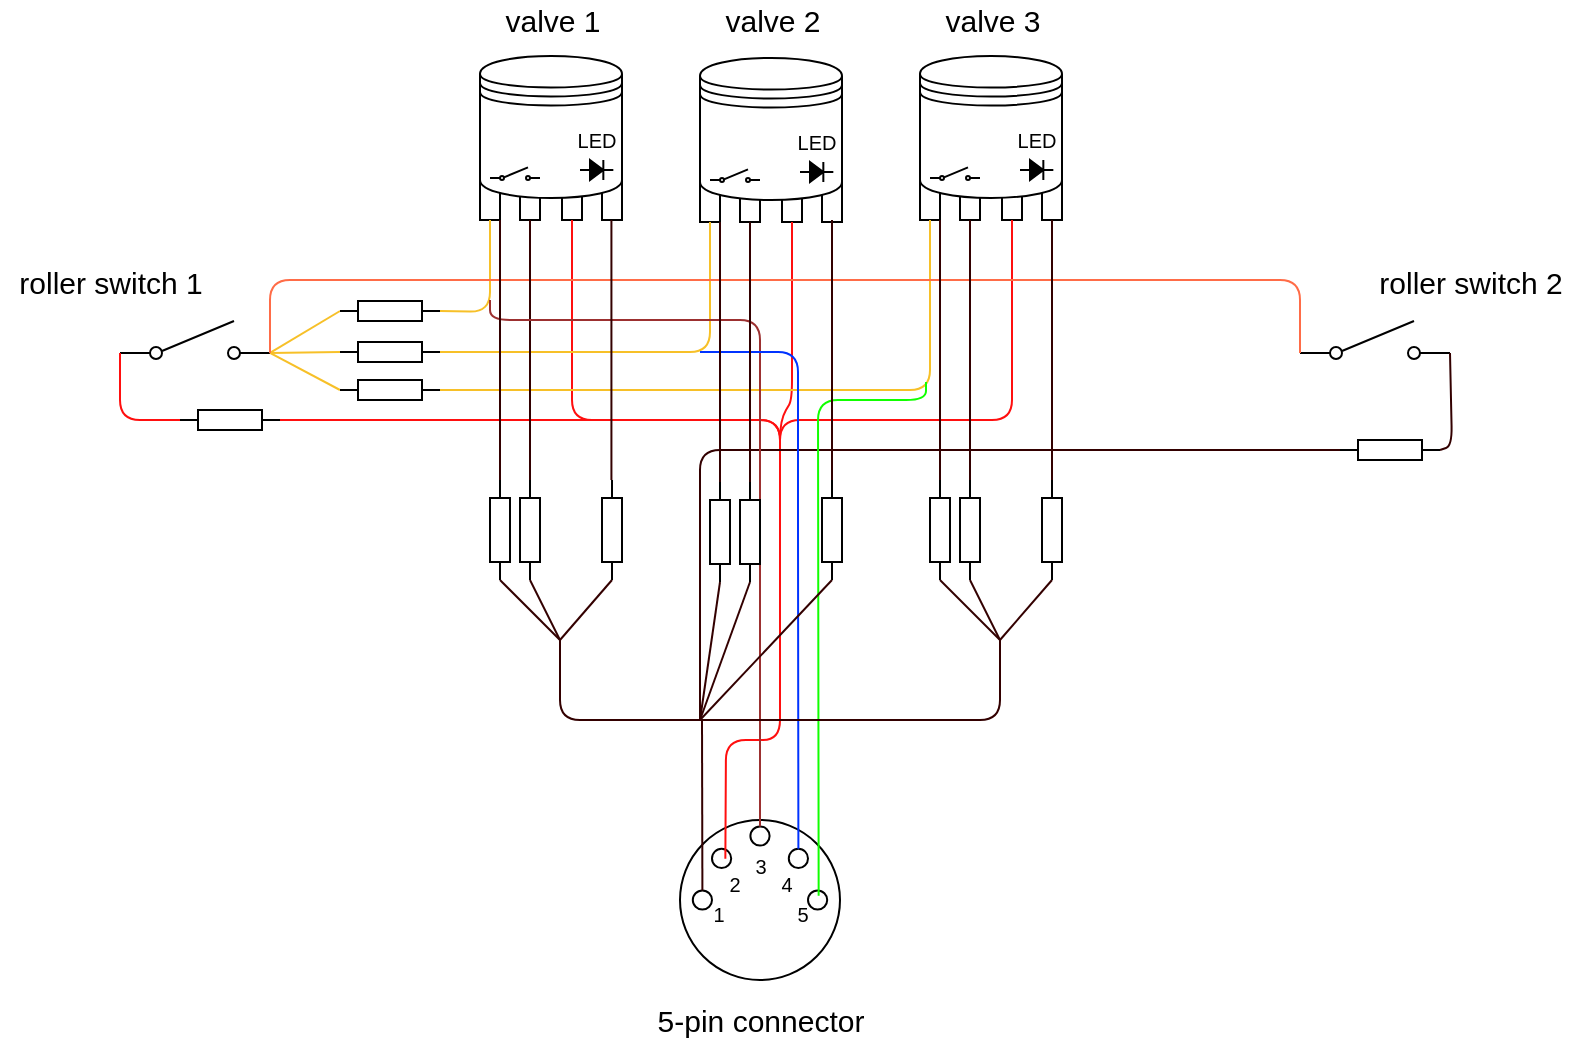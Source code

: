 <mxfile version="13.1.2" type="device"><diagram id="5t5hHVzpDI6CqklISq59" name="Page-1"><mxGraphModel dx="1149" dy="1202" grid="1" gridSize="10" guides="1" tooltips="1" connect="1" arrows="1" fold="1" page="1" pageScale="1" pageWidth="850" pageHeight="1100" math="0" shadow="0"><root><mxCell id="0"/><mxCell id="1" parent="0"/><mxCell id="ByozbtBEm8iSGjEuttmW-53" value="" style="rounded=0;whiteSpace=wrap;html=1;fontSize=10;" vertex="1" parent="1"><mxGeometry x="331" y="330" width="10" height="20" as="geometry"/></mxCell><mxCell id="ByozbtBEm8iSGjEuttmW-54" value="" style="rounded=0;whiteSpace=wrap;html=1;fontSize=10;" vertex="1" parent="1"><mxGeometry x="351" y="330" width="10" height="20" as="geometry"/></mxCell><mxCell id="ByozbtBEm8iSGjEuttmW-2" value="" style="pointerEvents=1;verticalLabelPosition=bottom;shadow=0;dashed=0;align=center;html=1;verticalAlign=top;shape=mxgraph.electrical.resistors.resistor_1;" vertex="1" parent="1"><mxGeometry x="140" y="445" width="50" height="10" as="geometry"/></mxCell><mxCell id="ByozbtBEm8iSGjEuttmW-3" value="" style="pointerEvents=1;verticalLabelPosition=bottom;shadow=0;dashed=0;align=center;html=1;verticalAlign=top;shape=mxgraph.electrical.electro-mechanical.simple_switch;" vertex="1" parent="1"><mxGeometry x="110" y="400.5" width="75" height="19" as="geometry"/></mxCell><mxCell id="ByozbtBEm8iSGjEuttmW-4" value="" style="pointerEvents=1;verticalLabelPosition=bottom;shadow=0;dashed=0;align=center;html=1;verticalAlign=top;shape=mxgraph.electrical.electro-mechanical.simple_switch;" vertex="1" parent="1"><mxGeometry x="700" y="400.5" width="75" height="19" as="geometry"/></mxCell><mxCell id="ByozbtBEm8iSGjEuttmW-19" value="" style="group" vertex="1" connectable="0" parent="1"><mxGeometry x="390" y="650" width="80" height="80" as="geometry"/></mxCell><mxCell id="ByozbtBEm8iSGjEuttmW-5" value="" style="ellipse;whiteSpace=wrap;html=1;" vertex="1" parent="ByozbtBEm8iSGjEuttmW-19"><mxGeometry width="80" height="80" as="geometry"/></mxCell><mxCell id="ByozbtBEm8iSGjEuttmW-6" value="" style="ellipse;whiteSpace=wrap;html=1;" vertex="1" parent="ByozbtBEm8iSGjEuttmW-19"><mxGeometry x="6.4" y="35.2" width="9.6" height="9.6" as="geometry"/></mxCell><mxCell id="ByozbtBEm8iSGjEuttmW-7" value="" style="ellipse;whiteSpace=wrap;html=1;" vertex="1" parent="ByozbtBEm8iSGjEuttmW-19"><mxGeometry x="64.0" y="35.2" width="9.6" height="9.6" as="geometry"/></mxCell><mxCell id="ByozbtBEm8iSGjEuttmW-8" value="" style="ellipse;whiteSpace=wrap;html=1;" vertex="1" parent="ByozbtBEm8iSGjEuttmW-19"><mxGeometry x="35.2" y="3.2" width="9.6" height="9.6" as="geometry"/></mxCell><mxCell id="ByozbtBEm8iSGjEuttmW-9" value="" style="ellipse;whiteSpace=wrap;html=1;" vertex="1" parent="ByozbtBEm8iSGjEuttmW-19"><mxGeometry x="16.0" y="14.4" width="9.6" height="9.6" as="geometry"/></mxCell><mxCell id="ByozbtBEm8iSGjEuttmW-10" value="" style="ellipse;whiteSpace=wrap;html=1;" vertex="1" parent="ByozbtBEm8iSGjEuttmW-19"><mxGeometry x="54.4" y="14.4" width="9.6" height="9.6" as="geometry"/></mxCell><mxCell id="ByozbtBEm8iSGjEuttmW-12" value="&lt;font style=&quot;font-size: 10px;&quot;&gt;1&lt;/font&gt;" style="text;html=1;align=center;verticalAlign=middle;resizable=0;points=[];autosize=1;fontSize=10;" vertex="1" parent="ByozbtBEm8iSGjEuttmW-19"><mxGeometry x="8.79" y="36.984" width="20" height="20" as="geometry"/></mxCell><mxCell id="ByozbtBEm8iSGjEuttmW-13" value="&lt;font style=&quot;font-size: 10px;&quot;&gt;2&lt;/font&gt;" style="text;html=1;align=center;verticalAlign=middle;resizable=0;points=[];autosize=1;fontSize=10;" vertex="1" parent="ByozbtBEm8iSGjEuttmW-19"><mxGeometry x="16.976" y="22.101" width="20" height="20" as="geometry"/></mxCell><mxCell id="ByozbtBEm8iSGjEuttmW-15" value="&lt;font style=&quot;font-size: 10px;&quot;&gt;3&lt;/font&gt;" style="text;html=1;align=center;verticalAlign=middle;resizable=0;points=[];autosize=1;fontSize=10;" vertex="1" parent="ByozbtBEm8iSGjEuttmW-19"><mxGeometry x="29.999" y="12.798" width="20" height="20" as="geometry"/></mxCell><mxCell id="ByozbtBEm8iSGjEuttmW-16" value="&lt;font style=&quot;font-size: 10px;&quot;&gt;4&lt;/font&gt;" style="text;html=1;align=center;verticalAlign=middle;resizable=0;points=[];autosize=1;fontSize=10;" vertex="1" parent="ByozbtBEm8iSGjEuttmW-19"><mxGeometry x="43.023" y="22.101" width="20" height="20" as="geometry"/></mxCell><mxCell id="ByozbtBEm8iSGjEuttmW-17" value="&lt;font style=&quot;font-size: 10px;&quot;&gt;5&lt;/font&gt;" style="text;html=1;align=center;verticalAlign=middle;resizable=0;points=[];autosize=1;fontSize=10;" vertex="1" parent="ByozbtBEm8iSGjEuttmW-19"><mxGeometry x="51.209" y="36.984" width="20" height="20" as="geometry"/></mxCell><mxCell id="ByozbtBEm8iSGjEuttmW-23" value="" style="rounded=0;whiteSpace=wrap;html=1;fontSize=10;" vertex="1" parent="1"><mxGeometry x="290" y="330" width="10" height="20" as="geometry"/></mxCell><mxCell id="ByozbtBEm8iSGjEuttmW-24" value="" style="rounded=0;whiteSpace=wrap;html=1;fontSize=10;" vertex="1" parent="1"><mxGeometry x="310" y="330" width="10" height="20" as="geometry"/></mxCell><mxCell id="ByozbtBEm8iSGjEuttmW-22" value="" style="shape=datastore;whiteSpace=wrap;html=1;" vertex="1" parent="1"><mxGeometry x="290" y="268" width="71" height="71" as="geometry"/></mxCell><mxCell id="ByozbtBEm8iSGjEuttmW-43" value="" style="pointerEvents=1;fillColor=#000000;verticalLabelPosition=bottom;shadow=0;dashed=0;align=center;html=1;verticalAlign=top;shape=mxgraph.electrical.diodes.diode;fontSize=10;" vertex="1" parent="1"><mxGeometry x="340" y="320" width="16.67" height="10" as="geometry"/></mxCell><mxCell id="ByozbtBEm8iSGjEuttmW-47" value="LED" style="text;html=1;align=center;verticalAlign=middle;resizable=0;points=[];autosize=1;fontSize=10;" vertex="1" parent="1"><mxGeometry x="333.33" y="300" width="30" height="20" as="geometry"/></mxCell><mxCell id="ByozbtBEm8iSGjEuttmW-55" value="" style="pointerEvents=1;verticalLabelPosition=bottom;shadow=0;dashed=0;align=center;html=1;verticalAlign=top;shape=mxgraph.electrical.electro-mechanical.simple_switch;fontSize=10;" vertex="1" parent="1"><mxGeometry x="295" y="323.67" width="25" height="6.33" as="geometry"/></mxCell><mxCell id="ByozbtBEm8iSGjEuttmW-56" value="" style="rounded=0;whiteSpace=wrap;html=1;fontSize=10;" vertex="1" parent="1"><mxGeometry x="441" y="331" width="10" height="20" as="geometry"/></mxCell><mxCell id="ByozbtBEm8iSGjEuttmW-57" value="" style="rounded=0;whiteSpace=wrap;html=1;fontSize=10;" vertex="1" parent="1"><mxGeometry x="461" y="331" width="10" height="20" as="geometry"/></mxCell><mxCell id="ByozbtBEm8iSGjEuttmW-58" value="" style="rounded=0;whiteSpace=wrap;html=1;fontSize=10;" vertex="1" parent="1"><mxGeometry x="400" y="331" width="10" height="20" as="geometry"/></mxCell><mxCell id="ByozbtBEm8iSGjEuttmW-59" value="" style="rounded=0;whiteSpace=wrap;html=1;fontSize=10;" vertex="1" parent="1"><mxGeometry x="420" y="331" width="10" height="20" as="geometry"/></mxCell><mxCell id="ByozbtBEm8iSGjEuttmW-60" value="" style="shape=datastore;whiteSpace=wrap;html=1;" vertex="1" parent="1"><mxGeometry x="400" y="269" width="71" height="71" as="geometry"/></mxCell><mxCell id="ByozbtBEm8iSGjEuttmW-61" value="" style="pointerEvents=1;fillColor=#000000;verticalLabelPosition=bottom;shadow=0;dashed=0;align=center;html=1;verticalAlign=top;shape=mxgraph.electrical.diodes.diode;fontSize=10;" vertex="1" parent="1"><mxGeometry x="450" y="321" width="16.67" height="10" as="geometry"/></mxCell><mxCell id="ByozbtBEm8iSGjEuttmW-62" value="LED" style="text;html=1;align=center;verticalAlign=middle;resizable=0;points=[];autosize=1;fontSize=10;" vertex="1" parent="1"><mxGeometry x="443.33" y="301" width="30" height="20" as="geometry"/></mxCell><mxCell id="ByozbtBEm8iSGjEuttmW-63" value="" style="pointerEvents=1;verticalLabelPosition=bottom;shadow=0;dashed=0;align=center;html=1;verticalAlign=top;shape=mxgraph.electrical.electro-mechanical.simple_switch;fontSize=10;" vertex="1" parent="1"><mxGeometry x="405" y="324.67" width="25" height="6.33" as="geometry"/></mxCell><mxCell id="ByozbtBEm8iSGjEuttmW-64" value="" style="rounded=0;whiteSpace=wrap;html=1;fontSize=10;" vertex="1" parent="1"><mxGeometry x="551" y="330" width="10" height="20" as="geometry"/></mxCell><mxCell id="ByozbtBEm8iSGjEuttmW-65" value="" style="rounded=0;whiteSpace=wrap;html=1;fontSize=10;" vertex="1" parent="1"><mxGeometry x="571" y="330" width="10" height="20" as="geometry"/></mxCell><mxCell id="ByozbtBEm8iSGjEuttmW-66" value="" style="rounded=0;whiteSpace=wrap;html=1;fontSize=10;" vertex="1" parent="1"><mxGeometry x="510" y="330" width="10" height="20" as="geometry"/></mxCell><mxCell id="ByozbtBEm8iSGjEuttmW-67" value="" style="rounded=0;whiteSpace=wrap;html=1;fontSize=10;" vertex="1" parent="1"><mxGeometry x="530" y="330" width="10" height="20" as="geometry"/></mxCell><mxCell id="ByozbtBEm8iSGjEuttmW-68" value="" style="shape=datastore;whiteSpace=wrap;html=1;" vertex="1" parent="1"><mxGeometry x="510" y="268" width="71" height="71" as="geometry"/></mxCell><mxCell id="ByozbtBEm8iSGjEuttmW-69" value="" style="pointerEvents=1;fillColor=#000000;verticalLabelPosition=bottom;shadow=0;dashed=0;align=center;html=1;verticalAlign=top;shape=mxgraph.electrical.diodes.diode;fontSize=10;" vertex="1" parent="1"><mxGeometry x="560" y="320" width="16.67" height="10" as="geometry"/></mxCell><mxCell id="ByozbtBEm8iSGjEuttmW-70" value="LED" style="text;html=1;align=center;verticalAlign=middle;resizable=0;points=[];autosize=1;fontSize=10;" vertex="1" parent="1"><mxGeometry x="553.33" y="300" width="30" height="20" as="geometry"/></mxCell><mxCell id="ByozbtBEm8iSGjEuttmW-71" value="" style="pointerEvents=1;verticalLabelPosition=bottom;shadow=0;dashed=0;align=center;html=1;verticalAlign=top;shape=mxgraph.electrical.electro-mechanical.simple_switch;fontSize=10;" vertex="1" parent="1"><mxGeometry x="515" y="323.67" width="25" height="6.33" as="geometry"/></mxCell><mxCell id="ByozbtBEm8iSGjEuttmW-79" value="" style="endArrow=none;html=1;fontSize=10;exitX=1;exitY=0.84;exitDx=0;exitDy=0;exitPerimeter=0;strokeColor=#F7C028;" edge="1" parent="1" source="ByozbtBEm8iSGjEuttmW-3"><mxGeometry width="50" height="50" relative="1" as="geometry"><mxPoint x="420" y="480" as="sourcePoint"/><mxPoint x="220" y="416" as="targetPoint"/></mxGeometry></mxCell><mxCell id="ByozbtBEm8iSGjEuttmW-81" value="" style="endArrow=none;html=1;fontSize=10;exitX=1;exitY=0.84;exitDx=0;exitDy=0;exitPerimeter=0;entryX=0;entryY=0.5;entryDx=0;entryDy=0;entryPerimeter=0;strokeColor=#F7C028;" edge="1" parent="1" source="ByozbtBEm8iSGjEuttmW-3" target="ByozbtBEm8iSGjEuttmW-92"><mxGeometry width="50" height="50" relative="1" as="geometry"><mxPoint x="330" y="470" as="sourcePoint"/><mxPoint x="218.32" y="437.04" as="targetPoint"/></mxGeometry></mxCell><mxCell id="ByozbtBEm8iSGjEuttmW-82" value="" style="endArrow=none;html=1;fontSize=10;entryX=1;entryY=0.84;entryDx=0;entryDy=0;entryPerimeter=0;exitX=0;exitY=0.5;exitDx=0;exitDy=0;exitPerimeter=0;strokeColor=#F7C028;" edge="1" parent="1" source="ByozbtBEm8iSGjEuttmW-91" target="ByozbtBEm8iSGjEuttmW-3"><mxGeometry width="50" height="50" relative="1" as="geometry"><mxPoint x="216.96" y="396.0" as="sourcePoint"/><mxPoint x="380" y="420" as="targetPoint"/></mxGeometry></mxCell><mxCell id="ByozbtBEm8iSGjEuttmW-83" value="" style="endArrow=none;html=1;fontSize=10;exitX=0.285;exitY=-0.136;exitDx=0;exitDy=0;exitPerimeter=0;fillColor=#f8cecc;strokeColor=#FF0F0F;" edge="1" parent="1" source="ByozbtBEm8iSGjEuttmW-13"><mxGeometry width="50" height="50" relative="1" as="geometry"><mxPoint x="400" y="440" as="sourcePoint"/><mxPoint x="440" y="520" as="targetPoint"/><Array as="points"><mxPoint x="413" y="610"/><mxPoint x="440" y="610"/></Array></mxGeometry></mxCell><mxCell id="ByozbtBEm8iSGjEuttmW-84" value="" style="endArrow=none;html=1;fontSize=10;entryX=0.5;entryY=1;entryDx=0;entryDy=0;fillColor=#f8cecc;strokeColor=#FF0F0F;" edge="1" parent="1" target="ByozbtBEm8iSGjEuttmW-56"><mxGeometry width="50" height="50" relative="1" as="geometry"><mxPoint x="440" y="520" as="sourcePoint"/><mxPoint x="440" y="470" as="targetPoint"/><Array as="points"><mxPoint x="440" y="450"/><mxPoint x="446" y="440"/></Array></mxGeometry></mxCell><mxCell id="ByozbtBEm8iSGjEuttmW-86" value="" style="endArrow=none;html=1;fontSize=10;entryX=0.5;entryY=1;entryDx=0;entryDy=0;fillColor=#f8cecc;strokeColor=#FF0F0F;" edge="1" parent="1" target="ByozbtBEm8iSGjEuttmW-53"><mxGeometry width="50" height="50" relative="1" as="geometry"><mxPoint x="440" y="520" as="sourcePoint"/><mxPoint x="345" y="380" as="targetPoint"/><Array as="points"><mxPoint x="440" y="450"/><mxPoint x="336" y="450"/></Array></mxGeometry></mxCell><mxCell id="ByozbtBEm8iSGjEuttmW-87" value="" style="endArrow=none;html=1;fontSize=10;entryX=0.5;entryY=1;entryDx=0;entryDy=0;fillColor=#f8cecc;strokeColor=#FF0F0F;" edge="1" parent="1" target="ByozbtBEm8iSGjEuttmW-64"><mxGeometry width="50" height="50" relative="1" as="geometry"><mxPoint x="440" y="520" as="sourcePoint"/><mxPoint x="450" y="500" as="targetPoint"/><Array as="points"><mxPoint x="440" y="450"/><mxPoint x="556" y="450"/></Array></mxGeometry></mxCell><mxCell id="ByozbtBEm8iSGjEuttmW-88" value="" style="endArrow=none;html=1;fontSize=10;fillColor=#f8cecc;strokeColor=#FF0F0F;" edge="1" parent="1"><mxGeometry width="50" height="50" relative="1" as="geometry"><mxPoint x="440" y="520" as="sourcePoint"/><mxPoint x="190" y="450" as="targetPoint"/><Array as="points"><mxPoint x="440" y="450"/></Array></mxGeometry></mxCell><mxCell id="ByozbtBEm8iSGjEuttmW-89" value="" style="endArrow=none;html=1;strokeColor=#FF0F0F;fontSize=10;exitX=0;exitY=0.5;exitDx=0;exitDy=0;exitPerimeter=0;entryX=0;entryY=0.84;entryDx=0;entryDy=0;entryPerimeter=0;" edge="1" parent="1" source="ByozbtBEm8iSGjEuttmW-2" target="ByozbtBEm8iSGjEuttmW-3"><mxGeometry width="50" height="50" relative="1" as="geometry"><mxPoint x="360" y="560" as="sourcePoint"/><mxPoint x="410" y="510" as="targetPoint"/><Array as="points"><mxPoint x="110" y="450"/></Array></mxGeometry></mxCell><mxCell id="ByozbtBEm8iSGjEuttmW-90" value="" style="pointerEvents=1;verticalLabelPosition=bottom;shadow=0;dashed=0;align=center;html=1;verticalAlign=top;shape=mxgraph.electrical.resistors.resistor_1;" vertex="1" parent="1"><mxGeometry x="220" y="411" width="50" height="10" as="geometry"/></mxCell><mxCell id="ByozbtBEm8iSGjEuttmW-91" value="" style="pointerEvents=1;verticalLabelPosition=bottom;shadow=0;dashed=0;align=center;html=1;verticalAlign=top;shape=mxgraph.electrical.resistors.resistor_1;" vertex="1" parent="1"><mxGeometry x="220" y="390.5" width="50" height="10" as="geometry"/></mxCell><mxCell id="ByozbtBEm8iSGjEuttmW-92" value="" style="pointerEvents=1;verticalLabelPosition=bottom;shadow=0;dashed=0;align=center;html=1;verticalAlign=top;shape=mxgraph.electrical.resistors.resistor_1;" vertex="1" parent="1"><mxGeometry x="220" y="430" width="50" height="10" as="geometry"/></mxCell><mxCell id="ByozbtBEm8iSGjEuttmW-95" value="" style="endArrow=none;html=1;strokeColor=#F7C028;fontSize=10;entryX=1;entryY=0.5;entryDx=0;entryDy=0;entryPerimeter=0;exitX=0.5;exitY=1;exitDx=0;exitDy=0;" edge="1" parent="1" source="ByozbtBEm8iSGjEuttmW-23" target="ByozbtBEm8iSGjEuttmW-91"><mxGeometry width="50" height="50" relative="1" as="geometry"><mxPoint x="350" y="490" as="sourcePoint"/><mxPoint x="400" y="440" as="targetPoint"/><Array as="points"><mxPoint x="295" y="396"/></Array></mxGeometry></mxCell><mxCell id="ByozbtBEm8iSGjEuttmW-96" value="" style="endArrow=none;html=1;strokeColor=#F7C028;fontSize=10;exitX=1;exitY=0.5;exitDx=0;exitDy=0;exitPerimeter=0;entryX=0.5;entryY=1;entryDx=0;entryDy=0;" edge="1" parent="1" source="ByozbtBEm8iSGjEuttmW-90" target="ByozbtBEm8iSGjEuttmW-58"><mxGeometry width="50" height="50" relative="1" as="geometry"><mxPoint x="350" y="490" as="sourcePoint"/><mxPoint x="400" y="440" as="targetPoint"/><Array as="points"><mxPoint x="405" y="416"/></Array></mxGeometry></mxCell><mxCell id="ByozbtBEm8iSGjEuttmW-97" value="" style="endArrow=none;html=1;strokeColor=#F7C028;fontSize=10;exitX=1;exitY=0.5;exitDx=0;exitDy=0;exitPerimeter=0;entryX=0.5;entryY=1;entryDx=0;entryDy=0;" edge="1" parent="1" source="ByozbtBEm8iSGjEuttmW-92" target="ByozbtBEm8iSGjEuttmW-66"><mxGeometry width="50" height="50" relative="1" as="geometry"><mxPoint x="350" y="490" as="sourcePoint"/><mxPoint x="400" y="440" as="targetPoint"/><Array as="points"><mxPoint x="515" y="435"/></Array></mxGeometry></mxCell><mxCell id="ByozbtBEm8iSGjEuttmW-98" value="" style="endArrow=none;html=1;strokeColor=#FF6C47;fontSize=10;exitX=1;exitY=0.84;exitDx=0;exitDy=0;exitPerimeter=0;entryX=0;entryY=0.84;entryDx=0;entryDy=0;entryPerimeter=0;" edge="1" parent="1" source="ByozbtBEm8iSGjEuttmW-3" target="ByozbtBEm8iSGjEuttmW-4"><mxGeometry width="50" height="50" relative="1" as="geometry"><mxPoint x="300" y="510" as="sourcePoint"/><mxPoint x="350" y="460" as="targetPoint"/><Array as="points"><mxPoint x="185" y="380"/><mxPoint x="700" y="380"/></Array></mxGeometry></mxCell><mxCell id="ByozbtBEm8iSGjEuttmW-99" value="" style="endArrow=none;html=1;strokeColor=#330000;fontSize=10;entryX=0;entryY=0.5;entryDx=0;entryDy=0;entryPerimeter=0;" edge="1" parent="1" target="ByozbtBEm8iSGjEuttmW-100"><mxGeometry width="50" height="50" relative="1" as="geometry"><mxPoint x="400" y="600" as="sourcePoint"/><mxPoint x="690" y="460" as="targetPoint"/><Array as="points"><mxPoint x="400" y="465"/></Array></mxGeometry></mxCell><mxCell id="ByozbtBEm8iSGjEuttmW-100" value="" style="pointerEvents=1;verticalLabelPosition=bottom;shadow=0;dashed=0;align=center;html=1;verticalAlign=top;shape=mxgraph.electrical.resistors.resistor_1;" vertex="1" parent="1"><mxGeometry x="720" y="460" width="50" height="10" as="geometry"/></mxCell><mxCell id="ByozbtBEm8iSGjEuttmW-101" value="" style="endArrow=none;html=1;strokeColor=#330000;fontSize=10;entryX=1;entryY=0.5;entryDx=0;entryDy=0;entryPerimeter=0;exitX=1;exitY=0.84;exitDx=0;exitDy=0;exitPerimeter=0;" edge="1" parent="1" source="ByozbtBEm8iSGjEuttmW-4" target="ByozbtBEm8iSGjEuttmW-100"><mxGeometry width="50" height="50" relative="1" as="geometry"><mxPoint x="520" y="600" as="sourcePoint"/><mxPoint x="570" y="550" as="targetPoint"/><Array as="points"><mxPoint x="776" y="463"/></Array></mxGeometry></mxCell><mxCell id="ByozbtBEm8iSGjEuttmW-102" value="" style="endArrow=none;html=1;strokeColor=#330000;fontSize=10;entryX=0.5;entryY=1;entryDx=0;entryDy=0;" edge="1" parent="1" target="ByozbtBEm8iSGjEuttmW-24"><mxGeometry width="50" height="50" relative="1" as="geometry"><mxPoint x="315" y="480" as="sourcePoint"/><mxPoint x="440" y="550" as="targetPoint"/></mxGeometry></mxCell><mxCell id="ByozbtBEm8iSGjEuttmW-103" value="" style="endArrow=none;html=1;strokeColor=#9C3030;fontSize=10;exitX=0.5;exitY=0;exitDx=0;exitDy=0;" edge="1" parent="1" source="ByozbtBEm8iSGjEuttmW-8"><mxGeometry width="50" height="50" relative="1" as="geometry"><mxPoint x="295" y="410" as="sourcePoint"/><mxPoint x="295" y="390" as="targetPoint"/><Array as="points"><mxPoint x="430" y="400"/><mxPoint x="295" y="400"/></Array></mxGeometry></mxCell><mxCell id="ByozbtBEm8iSGjEuttmW-104" value="" style="endArrow=none;html=1;strokeColor=#0033FF;fontSize=10;exitX=0.5;exitY=0;exitDx=0;exitDy=0;" edge="1" parent="1" source="ByozbtBEm8iSGjEuttmW-10"><mxGeometry width="50" height="50" relative="1" as="geometry"><mxPoint x="390" y="600" as="sourcePoint"/><mxPoint x="400" y="416" as="targetPoint"/><Array as="points"><mxPoint x="449" y="500"/><mxPoint x="449" y="416"/></Array></mxGeometry></mxCell><mxCell id="ByozbtBEm8iSGjEuttmW-105" value="" style="endArrow=none;html=1;strokeColor=#11FF00;fontSize=10;exitX=0.906;exitY=0.044;exitDx=0;exitDy=0;exitPerimeter=0;" edge="1" parent="1" source="ByozbtBEm8iSGjEuttmW-17"><mxGeometry width="50" height="50" relative="1" as="geometry"><mxPoint x="390" y="600" as="sourcePoint"/><mxPoint x="513" y="431" as="targetPoint"/><Array as="points"><mxPoint x="459" y="440"/><mxPoint x="513" y="440"/></Array></mxGeometry></mxCell><mxCell id="ByozbtBEm8iSGjEuttmW-106" value="" style="endArrow=none;html=1;strokeColor=#330000;fontSize=10;exitX=0.5;exitY=0;exitDx=0;exitDy=0;" edge="1" parent="1" source="ByozbtBEm8iSGjEuttmW-6"><mxGeometry width="50" height="50" relative="1" as="geometry"><mxPoint x="450" y="650" as="sourcePoint"/><mxPoint x="401" y="600" as="targetPoint"/></mxGeometry></mxCell><mxCell id="ByozbtBEm8iSGjEuttmW-107" value="" style="endArrow=none;html=1;strokeColor=#330000;fontSize=10;entryX=0.5;entryY=1;entryDx=0;entryDy=0;" edge="1" parent="1"><mxGeometry width="50" height="50" relative="1" as="geometry"><mxPoint x="355.71" y="480" as="sourcePoint"/><mxPoint x="355.71" y="350" as="targetPoint"/></mxGeometry></mxCell><mxCell id="ByozbtBEm8iSGjEuttmW-108" value="" style="pointerEvents=1;verticalLabelPosition=bottom;shadow=0;dashed=0;align=center;html=1;verticalAlign=top;shape=mxgraph.electrical.resistors.resistor_1;direction=south;" vertex="1" parent="1"><mxGeometry x="310" y="480" width="10" height="50" as="geometry"/></mxCell><mxCell id="ByozbtBEm8iSGjEuttmW-109" value="" style="pointerEvents=1;verticalLabelPosition=bottom;shadow=0;dashed=0;align=center;html=1;verticalAlign=top;shape=mxgraph.electrical.resistors.resistor_1;direction=south;" vertex="1" parent="1"><mxGeometry x="351" y="480" width="10" height="50" as="geometry"/></mxCell><mxCell id="ByozbtBEm8iSGjEuttmW-110" value="" style="endArrow=none;html=1;strokeColor=#330000;fontSize=10;entryX=0.5;entryY=1;entryDx=0;entryDy=0;" edge="1" parent="1"><mxGeometry width="50" height="50" relative="1" as="geometry"><mxPoint x="300" y="480" as="sourcePoint"/><mxPoint x="300" y="350" as="targetPoint"/></mxGeometry></mxCell><mxCell id="ByozbtBEm8iSGjEuttmW-111" value="" style="pointerEvents=1;verticalLabelPosition=bottom;shadow=0;dashed=0;align=center;html=1;verticalAlign=top;shape=mxgraph.electrical.resistors.resistor_1;direction=south;" vertex="1" parent="1"><mxGeometry x="295" y="480" width="10" height="50" as="geometry"/></mxCell><mxCell id="ByozbtBEm8iSGjEuttmW-112" value="" style="endArrow=none;html=1;strokeColor=#330000;fontSize=10;entryX=1;entryY=0.5;entryDx=0;entryDy=0;entryPerimeter=0;" edge="1" parent="1" target="ByozbtBEm8iSGjEuttmW-111"><mxGeometry width="50" height="50" relative="1" as="geometry"><mxPoint x="330" y="560" as="sourcePoint"/><mxPoint x="390" y="490" as="targetPoint"/></mxGeometry></mxCell><mxCell id="ByozbtBEm8iSGjEuttmW-113" value="" style="endArrow=none;html=1;strokeColor=#330000;fontSize=10;entryX=1;entryY=0.5;entryDx=0;entryDy=0;entryPerimeter=0;" edge="1" parent="1" target="ByozbtBEm8iSGjEuttmW-108"><mxGeometry width="50" height="50" relative="1" as="geometry"><mxPoint x="330" y="560" as="sourcePoint"/><mxPoint x="390" y="490" as="targetPoint"/></mxGeometry></mxCell><mxCell id="ByozbtBEm8iSGjEuttmW-114" value="" style="endArrow=none;html=1;strokeColor=#330000;fontSize=10;entryX=1;entryY=0.5;entryDx=0;entryDy=0;entryPerimeter=0;" edge="1" parent="1" target="ByozbtBEm8iSGjEuttmW-109"><mxGeometry width="50" height="50" relative="1" as="geometry"><mxPoint x="330" y="560" as="sourcePoint"/><mxPoint x="390" y="490" as="targetPoint"/></mxGeometry></mxCell><mxCell id="ByozbtBEm8iSGjEuttmW-116" value="" style="endArrow=none;html=1;strokeColor=#330000;fontSize=10;entryX=0.5;entryY=1;entryDx=0;entryDy=0;" edge="1" parent="1"><mxGeometry width="50" height="50" relative="1" as="geometry"><mxPoint x="410" y="481" as="sourcePoint"/><mxPoint x="410" y="351" as="targetPoint"/></mxGeometry></mxCell><mxCell id="ByozbtBEm8iSGjEuttmW-117" value="" style="pointerEvents=1;verticalLabelPosition=bottom;shadow=0;dashed=0;align=center;html=1;verticalAlign=top;shape=mxgraph.electrical.resistors.resistor_1;direction=south;" vertex="1" parent="1"><mxGeometry x="405" y="481" width="10" height="50" as="geometry"/></mxCell><mxCell id="ByozbtBEm8iSGjEuttmW-118" value="" style="endArrow=none;html=1;strokeColor=#330000;fontSize=10;entryX=0.5;entryY=1;entryDx=0;entryDy=0;" edge="1" parent="1"><mxGeometry width="50" height="50" relative="1" as="geometry"><mxPoint x="425" y="481" as="sourcePoint"/><mxPoint x="425" y="351" as="targetPoint"/></mxGeometry></mxCell><mxCell id="ByozbtBEm8iSGjEuttmW-119" value="" style="pointerEvents=1;verticalLabelPosition=bottom;shadow=0;dashed=0;align=center;html=1;verticalAlign=top;shape=mxgraph.electrical.resistors.resistor_1;direction=south;" vertex="1" parent="1"><mxGeometry x="420" y="481" width="10" height="50" as="geometry"/></mxCell><mxCell id="ByozbtBEm8iSGjEuttmW-120" value="" style="endArrow=none;html=1;strokeColor=#330000;fontSize=10;entryX=0.5;entryY=1;entryDx=0;entryDy=0;" edge="1" parent="1"><mxGeometry width="50" height="50" relative="1" as="geometry"><mxPoint x="466" y="480" as="sourcePoint"/><mxPoint x="466" y="350" as="targetPoint"/></mxGeometry></mxCell><mxCell id="ByozbtBEm8iSGjEuttmW-121" value="" style="pointerEvents=1;verticalLabelPosition=bottom;shadow=0;dashed=0;align=center;html=1;verticalAlign=top;shape=mxgraph.electrical.resistors.resistor_1;direction=south;" vertex="1" parent="1"><mxGeometry x="461" y="480" width="10" height="50" as="geometry"/></mxCell><mxCell id="ByozbtBEm8iSGjEuttmW-122" value="" style="endArrow=none;html=1;strokeColor=#330000;fontSize=10;entryX=1;entryY=0.5;entryDx=0;entryDy=0;entryPerimeter=0;" edge="1" parent="1" target="ByozbtBEm8iSGjEuttmW-117"><mxGeometry width="50" height="50" relative="1" as="geometry"><mxPoint x="400" y="600" as="sourcePoint"/><mxPoint x="450" y="490" as="targetPoint"/></mxGeometry></mxCell><mxCell id="ByozbtBEm8iSGjEuttmW-123" value="" style="endArrow=none;html=1;strokeColor=#330000;fontSize=10;entryX=1;entryY=0.5;entryDx=0;entryDy=0;entryPerimeter=0;" edge="1" parent="1" target="ByozbtBEm8iSGjEuttmW-119"><mxGeometry width="50" height="50" relative="1" as="geometry"><mxPoint x="400" y="600" as="sourcePoint"/><mxPoint x="450" y="490" as="targetPoint"/></mxGeometry></mxCell><mxCell id="ByozbtBEm8iSGjEuttmW-124" value="" style="endArrow=none;html=1;strokeColor=#330000;fontSize=10;entryX=1;entryY=0.5;entryDx=0;entryDy=0;entryPerimeter=0;" edge="1" parent="1" target="ByozbtBEm8iSGjEuttmW-121"><mxGeometry width="50" height="50" relative="1" as="geometry"><mxPoint x="400" y="600" as="sourcePoint"/><mxPoint x="450" y="490" as="targetPoint"/></mxGeometry></mxCell><mxCell id="ByozbtBEm8iSGjEuttmW-125" value="" style="endArrow=none;html=1;strokeColor=#330000;fontSize=10;entryX=0.5;entryY=1;entryDx=0;entryDy=0;" edge="1" parent="1"><mxGeometry width="50" height="50" relative="1" as="geometry"><mxPoint x="520" y="480" as="sourcePoint"/><mxPoint x="520" y="350" as="targetPoint"/></mxGeometry></mxCell><mxCell id="ByozbtBEm8iSGjEuttmW-126" value="" style="pointerEvents=1;verticalLabelPosition=bottom;shadow=0;dashed=0;align=center;html=1;verticalAlign=top;shape=mxgraph.electrical.resistors.resistor_1;direction=south;" vertex="1" parent="1"><mxGeometry x="515" y="480" width="10" height="50" as="geometry"/></mxCell><mxCell id="ByozbtBEm8iSGjEuttmW-127" value="" style="endArrow=none;html=1;strokeColor=#330000;fontSize=10;entryX=0.5;entryY=1;entryDx=0;entryDy=0;" edge="1" parent="1"><mxGeometry width="50" height="50" relative="1" as="geometry"><mxPoint x="535" y="480" as="sourcePoint"/><mxPoint x="535" y="350" as="targetPoint"/></mxGeometry></mxCell><mxCell id="ByozbtBEm8iSGjEuttmW-128" value="" style="pointerEvents=1;verticalLabelPosition=bottom;shadow=0;dashed=0;align=center;html=1;verticalAlign=top;shape=mxgraph.electrical.resistors.resistor_1;direction=south;" vertex="1" parent="1"><mxGeometry x="530" y="480" width="10" height="50" as="geometry"/></mxCell><mxCell id="ByozbtBEm8iSGjEuttmW-129" value="" style="endArrow=none;html=1;strokeColor=#330000;fontSize=10;entryX=0.5;entryY=1;entryDx=0;entryDy=0;" edge="1" parent="1"><mxGeometry width="50" height="50" relative="1" as="geometry"><mxPoint x="576" y="480" as="sourcePoint"/><mxPoint x="576" y="350" as="targetPoint"/></mxGeometry></mxCell><mxCell id="ByozbtBEm8iSGjEuttmW-130" value="" style="pointerEvents=1;verticalLabelPosition=bottom;shadow=0;dashed=0;align=center;html=1;verticalAlign=top;shape=mxgraph.electrical.resistors.resistor_1;direction=south;" vertex="1" parent="1"><mxGeometry x="571" y="480" width="10" height="50" as="geometry"/></mxCell><mxCell id="ByozbtBEm8iSGjEuttmW-131" value="" style="endArrow=none;html=1;strokeColor=#330000;fontSize=10;exitX=1;exitY=0.5;exitDx=0;exitDy=0;exitPerimeter=0;" edge="1" parent="1" source="ByozbtBEm8iSGjEuttmW-126"><mxGeometry width="50" height="50" relative="1" as="geometry"><mxPoint x="400" y="540" as="sourcePoint"/><mxPoint x="550" y="560" as="targetPoint"/></mxGeometry></mxCell><mxCell id="ByozbtBEm8iSGjEuttmW-132" value="" style="endArrow=none;html=1;strokeColor=#330000;fontSize=10;exitX=1;exitY=0.5;exitDx=0;exitDy=0;exitPerimeter=0;" edge="1" parent="1" source="ByozbtBEm8iSGjEuttmW-128"><mxGeometry width="50" height="50" relative="1" as="geometry"><mxPoint x="400" y="540" as="sourcePoint"/><mxPoint x="550" y="560" as="targetPoint"/></mxGeometry></mxCell><mxCell id="ByozbtBEm8iSGjEuttmW-133" value="" style="endArrow=none;html=1;strokeColor=#330000;fontSize=10;exitX=1;exitY=0.5;exitDx=0;exitDy=0;exitPerimeter=0;" edge="1" parent="1" source="ByozbtBEm8iSGjEuttmW-130"><mxGeometry width="50" height="50" relative="1" as="geometry"><mxPoint x="400" y="540" as="sourcePoint"/><mxPoint x="550" y="560" as="targetPoint"/></mxGeometry></mxCell><mxCell id="ByozbtBEm8iSGjEuttmW-135" value="" style="endArrow=none;html=1;strokeColor=#330000;fontSize=10;" edge="1" parent="1"><mxGeometry width="50" height="50" relative="1" as="geometry"><mxPoint x="400" y="600" as="sourcePoint"/><mxPoint x="330" y="560" as="targetPoint"/><Array as="points"><mxPoint x="330" y="600"/></Array></mxGeometry></mxCell><mxCell id="ByozbtBEm8iSGjEuttmW-136" value="" style="endArrow=none;html=1;strokeColor=#330000;fontSize=10;" edge="1" parent="1"><mxGeometry width="50" height="50" relative="1" as="geometry"><mxPoint x="400" y="600" as="sourcePoint"/><mxPoint x="550" y="560" as="targetPoint"/><Array as="points"><mxPoint x="550" y="600"/></Array></mxGeometry></mxCell><mxCell id="ByozbtBEm8iSGjEuttmW-137" value="roller switch 1" style="text;html=1;align=center;verticalAlign=middle;resizable=0;points=[];autosize=1;fontSize=15;" vertex="1" parent="1"><mxGeometry x="50" y="370.5" width="110" height="20" as="geometry"/></mxCell><mxCell id="ByozbtBEm8iSGjEuttmW-138" value="valve 1" style="text;html=1;align=center;verticalAlign=middle;resizable=0;points=[];autosize=1;fontSize=15;" vertex="1" parent="1"><mxGeometry x="295.5" y="240" width="60" height="20" as="geometry"/></mxCell><mxCell id="ByozbtBEm8iSGjEuttmW-139" value="valve 2" style="text;html=1;align=center;verticalAlign=middle;resizable=0;points=[];autosize=1;fontSize=15;" vertex="1" parent="1"><mxGeometry x="405.5" y="240" width="60" height="20" as="geometry"/></mxCell><mxCell id="ByozbtBEm8iSGjEuttmW-140" value="valve 3" style="text;html=1;align=center;verticalAlign=middle;resizable=0;points=[];autosize=1;fontSize=15;" vertex="1" parent="1"><mxGeometry x="515.5" y="240" width="60" height="20" as="geometry"/></mxCell><mxCell id="ByozbtBEm8iSGjEuttmW-141" value="roller switch 2" style="text;html=1;align=center;verticalAlign=middle;resizable=0;points=[];autosize=1;fontSize=15;" vertex="1" parent="1"><mxGeometry x="730" y="370.5" width="110" height="20" as="geometry"/></mxCell><mxCell id="ByozbtBEm8iSGjEuttmW-142" value="5-pin connector" style="text;html=1;align=center;verticalAlign=middle;resizable=0;points=[];autosize=1;fontSize=15;" vertex="1" parent="1"><mxGeometry x="370" y="740" width="120" height="20" as="geometry"/></mxCell></root></mxGraphModel></diagram></mxfile>